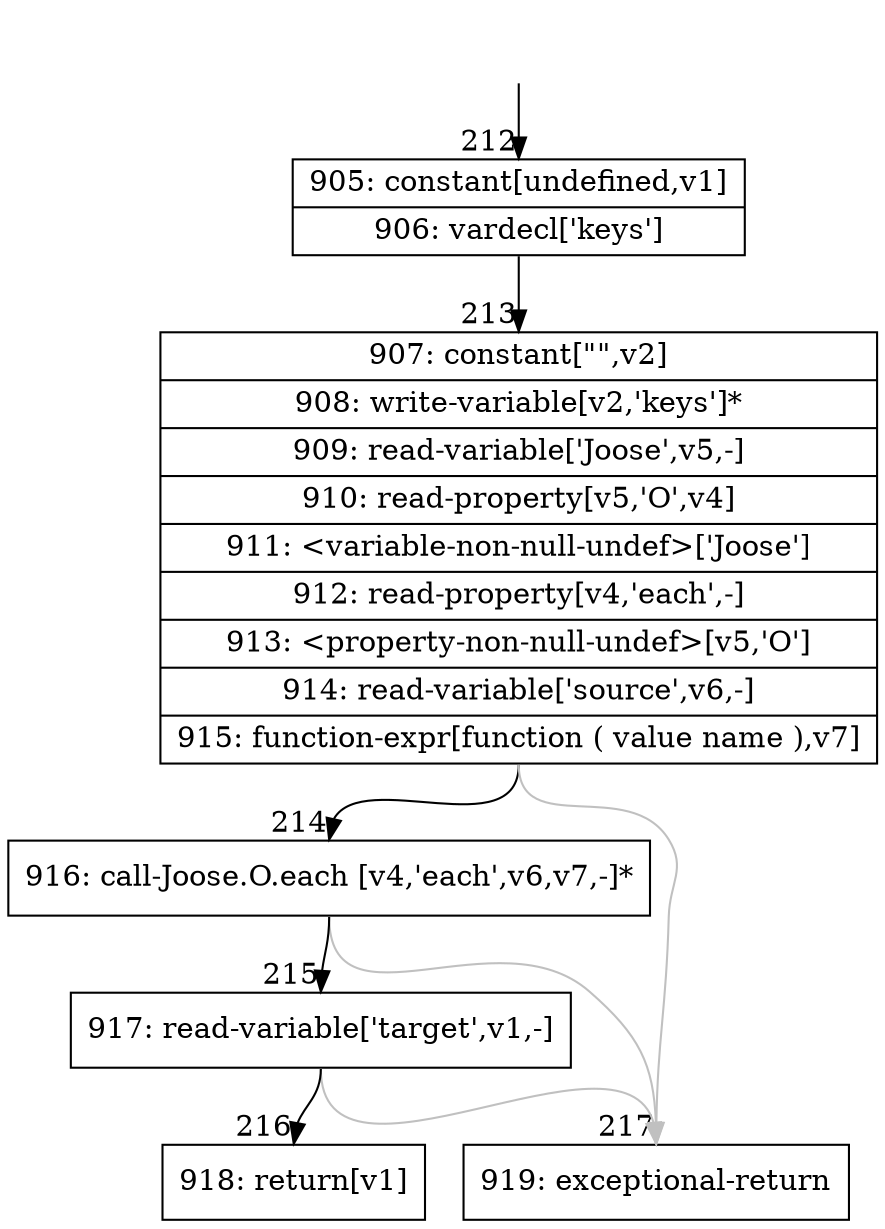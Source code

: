 digraph {
rankdir="TD"
BB_entry20[shape=none,label=""];
BB_entry20 -> BB212 [tailport=s, headport=n, headlabel="    212"]
BB212 [shape=record label="{905: constant[undefined,v1]|906: vardecl['keys']}" ] 
BB212 -> BB213 [tailport=s, headport=n, headlabel="      213"]
BB213 [shape=record label="{907: constant[\"\",v2]|908: write-variable[v2,'keys']*|909: read-variable['Joose',v5,-]|910: read-property[v5,'O',v4]|911: \<variable-non-null-undef\>['Joose']|912: read-property[v4,'each',-]|913: \<property-non-null-undef\>[v5,'O']|914: read-variable['source',v6,-]|915: function-expr[function ( value name ),v7]}" ] 
BB213 -> BB214 [tailport=s, headport=n, headlabel="      214"]
BB213 -> BB217 [tailport=s, headport=n, color=gray, headlabel="      217"]
BB214 [shape=record label="{916: call-Joose.O.each [v4,'each',v6,v7,-]*}" ] 
BB214 -> BB215 [tailport=s, headport=n, headlabel="      215"]
BB214 -> BB217 [tailport=s, headport=n, color=gray]
BB215 [shape=record label="{917: read-variable['target',v1,-]}" ] 
BB215 -> BB216 [tailport=s, headport=n, headlabel="      216"]
BB215 -> BB217 [tailport=s, headport=n, color=gray]
BB216 [shape=record label="{918: return[v1]}" ] 
BB217 [shape=record label="{919: exceptional-return}" ] 
//#$~ 165
}
